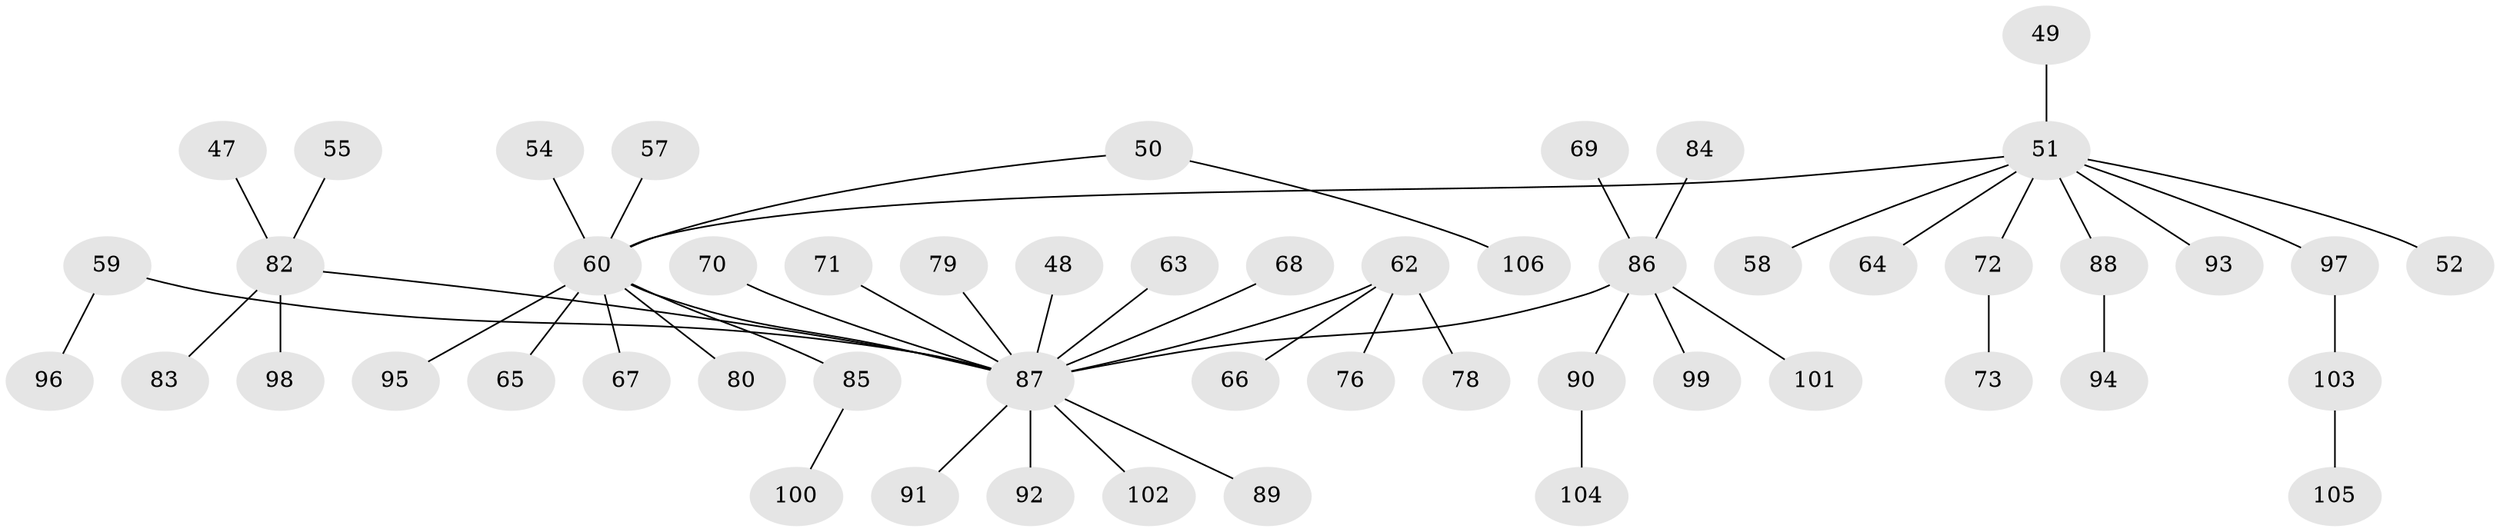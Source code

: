 // original degree distribution, {4: 0.07547169811320754, 5: 0.02830188679245283, 1: 0.5188679245283019, 6: 0.03773584905660377, 2: 0.22641509433962265, 3: 0.11320754716981132}
// Generated by graph-tools (version 1.1) at 2025/53/03/09/25 04:53:08]
// undirected, 53 vertices, 52 edges
graph export_dot {
graph [start="1"]
  node [color=gray90,style=filled];
  47;
  48;
  49;
  50 [super="+31+35"];
  51 [super="+20+30+45+36+41"];
  52;
  54;
  55;
  57;
  58;
  59;
  60 [super="+9+8+21+24+13+37+56+43"];
  62;
  63;
  64;
  65;
  66;
  67;
  68;
  69;
  70;
  71;
  72;
  73;
  76;
  78;
  79;
  80;
  82 [super="+74+18+42"];
  83;
  84;
  85;
  86 [super="+46+75"];
  87 [super="+10+15+77+53+39+81+44+25"];
  88;
  89;
  90;
  91;
  92;
  93;
  94;
  95;
  96;
  97;
  98;
  99;
  100;
  101;
  102;
  103;
  104;
  105;
  106;
  47 -- 82;
  48 -- 87;
  49 -- 51;
  50 -- 106;
  50 -- 60;
  51 -- 52;
  51 -- 58;
  51 -- 64;
  51 -- 97;
  51 -- 72;
  51 -- 88;
  51 -- 60;
  51 -- 93;
  54 -- 60;
  55 -- 82;
  57 -- 60;
  59 -- 96;
  59 -- 87;
  60 -- 65;
  60 -- 95;
  60 -- 85;
  60 -- 87;
  60 -- 80;
  60 -- 67;
  62 -- 66;
  62 -- 76;
  62 -- 78;
  62 -- 87;
  63 -- 87;
  68 -- 87;
  69 -- 86;
  70 -- 87;
  71 -- 87;
  72 -- 73;
  79 -- 87;
  82 -- 98;
  82 -- 83;
  82 -- 87;
  84 -- 86;
  85 -- 100;
  86 -- 99;
  86 -- 101;
  86 -- 90;
  86 -- 87;
  87 -- 91;
  87 -- 92;
  87 -- 89;
  87 -- 102;
  88 -- 94;
  90 -- 104;
  97 -- 103;
  103 -- 105;
}
